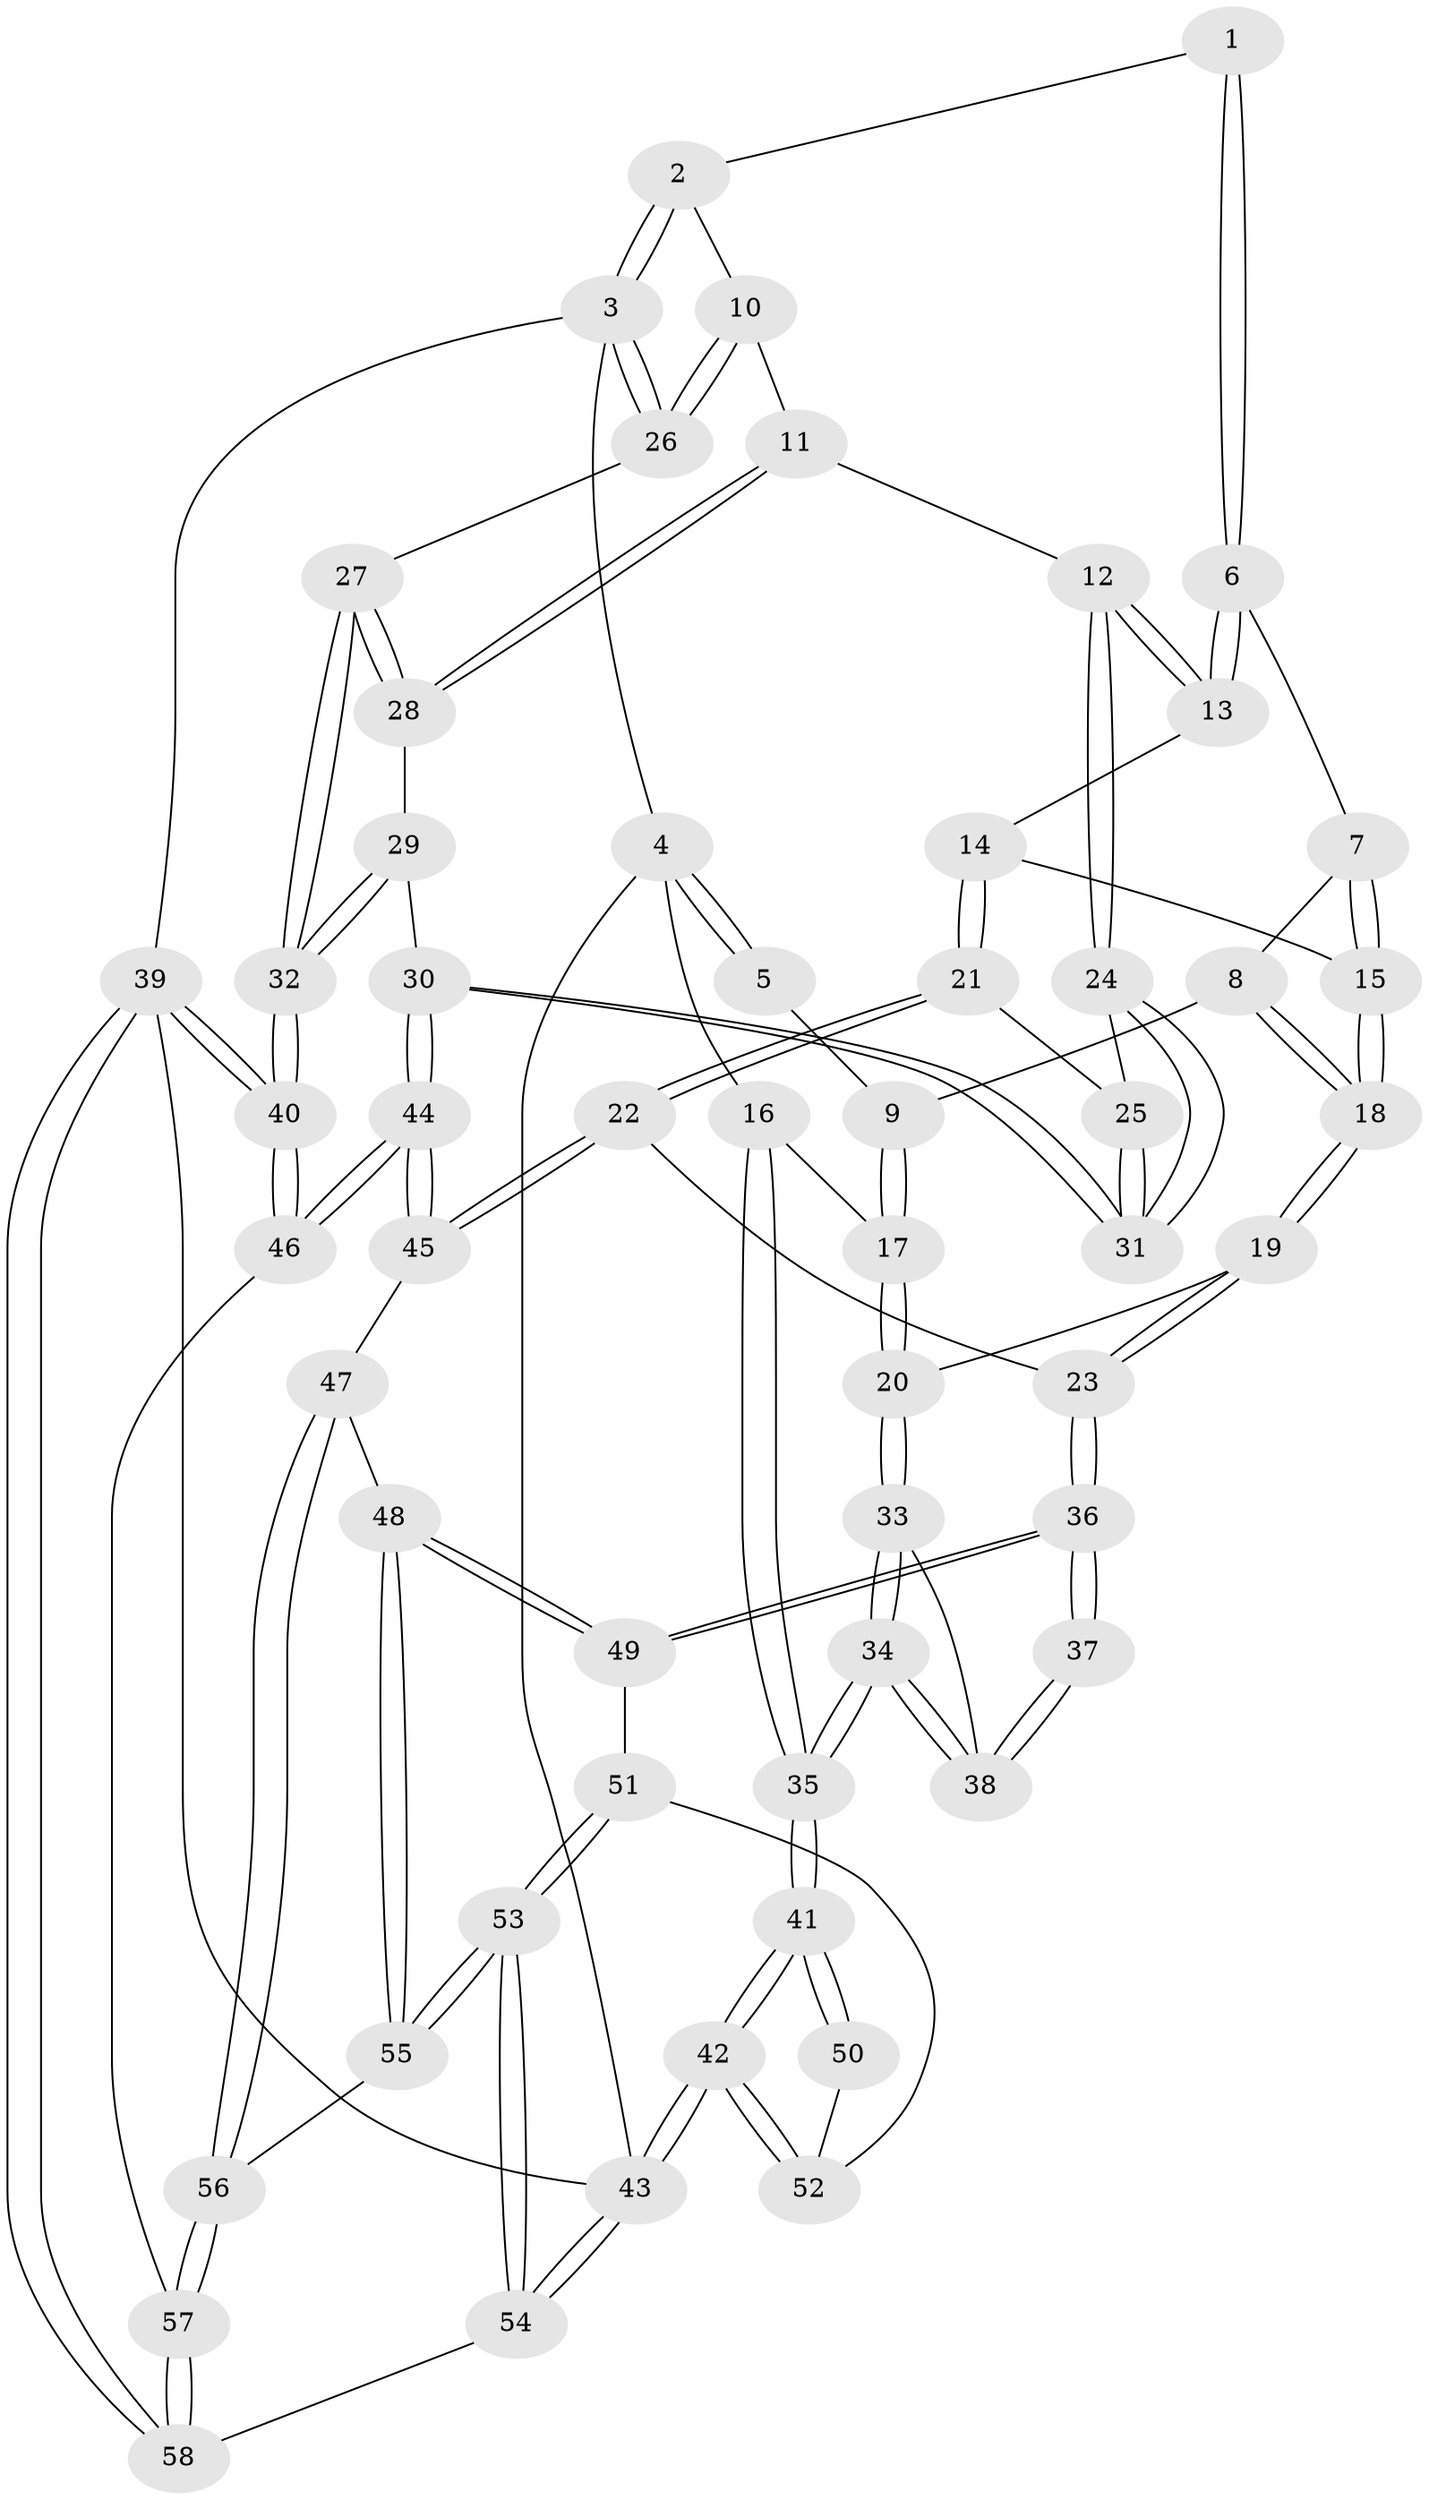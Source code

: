 // coarse degree distribution, {5: 0.45, 8: 0.025, 4: 0.225, 3: 0.125, 6: 0.125, 2: 0.025, 7: 0.025}
// Generated by graph-tools (version 1.1) at 2025/21/03/04/25 18:21:11]
// undirected, 58 vertices, 142 edges
graph export_dot {
graph [start="1"]
  node [color=gray90,style=filled];
  1 [pos="+0.4834293406362112+0"];
  2 [pos="+0.55885261594679+0"];
  3 [pos="+1+0"];
  4 [pos="+0+0"];
  5 [pos="+0.308958849671941+0"];
  6 [pos="+0.44219023408800173+0.00284558924561857"];
  7 [pos="+0.383891790271492+0.10111103532132226"];
  8 [pos="+0.31703688061772495+0.17931241607337992"];
  9 [pos="+0.20694675126360892+0.15139823355475165"];
  10 [pos="+0.7466040839495094+0.20857140106104577"];
  11 [pos="+0.7453103575794329+0.21944504588587074"];
  12 [pos="+0.7406277560428026+0.22296466601208687"];
  13 [pos="+0.5117792037016891+0.28204817178860203"];
  14 [pos="+0.5042392236354181+0.2876600048219595"];
  15 [pos="+0.4679544802025274+0.290214677409213"];
  16 [pos="+0+0"];
  17 [pos="+0.10800030291850922+0.20351053182588852"];
  18 [pos="+0.3706282397312346+0.3091221898234207"];
  19 [pos="+0.3615978840071275+0.3194963411268402"];
  20 [pos="+0.16320656846893342+0.3748712741145855"];
  21 [pos="+0.5346573077652375+0.49135843840604776"];
  22 [pos="+0.48028437531236806+0.5323819992695389"];
  23 [pos="+0.40326775994084885+0.5494447444903732"];
  24 [pos="+0.73218841173186+0.24739382876498403"];
  25 [pos="+0.577338666206079+0.49236749314752326"];
  26 [pos="+1+0"];
  27 [pos="+1+0.2516362966098408"];
  28 [pos="+0.7858201655622309+0.2553594235029283"];
  29 [pos="+0.8525967388825844+0.3604474889844247"];
  30 [pos="+0.7104345787779263+0.5636345141225079"];
  31 [pos="+0.6953973326416671+0.5471333999492237"];
  32 [pos="+1+0.6084773104363599"];
  33 [pos="+0.1619331520165203+0.3783611149014386"];
  34 [pos="+0+0.5711762446411044"];
  35 [pos="+0+0.621285548977784"];
  36 [pos="+0.3527925495074581+0.5933634949381272"];
  37 [pos="+0.323072318455345+0.5883845581355093"];
  38 [pos="+0.3171847748338061+0.5839710181163684"];
  39 [pos="+1+1"];
  40 [pos="+1+0.8119361244753893"];
  41 [pos="+0+0.7621766341830033"];
  42 [pos="+0+0.8128888998125511"];
  43 [pos="+0+1"];
  44 [pos="+0.7832957858410781+0.7039115219493005"];
  45 [pos="+0.6235090515856438+0.7366831037149012"];
  46 [pos="+0.9674967930621686+0.7781877165004843"];
  47 [pos="+0.5492714307777952+0.7841501988141882"];
  48 [pos="+0.40087741572968577+0.7470142288293637"];
  49 [pos="+0.39863716187116893+0.7435189483235418"];
  50 [pos="+0.24721594008457143+0.6508364222788254"];
  51 [pos="+0.22048519130245411+0.7734619364851992"];
  52 [pos="+0.21652213282261115+0.7713713368343597"];
  53 [pos="+0.3010746578163602+0.9439044407312766"];
  54 [pos="+0.22092436949668806+1"];
  55 [pos="+0.34708208488497155+0.872484282829215"];
  56 [pos="+0.5465493917149336+0.9129790166376687"];
  57 [pos="+0.5568768615362794+0.9867609365862378"];
  58 [pos="+0.5049063945888994+1"];
  1 -- 2;
  1 -- 6;
  1 -- 6;
  2 -- 3;
  2 -- 3;
  2 -- 10;
  3 -- 4;
  3 -- 26;
  3 -- 26;
  3 -- 39;
  4 -- 5;
  4 -- 5;
  4 -- 16;
  4 -- 43;
  5 -- 9;
  6 -- 7;
  6 -- 13;
  6 -- 13;
  7 -- 8;
  7 -- 15;
  7 -- 15;
  8 -- 9;
  8 -- 18;
  8 -- 18;
  9 -- 17;
  9 -- 17;
  10 -- 11;
  10 -- 26;
  10 -- 26;
  11 -- 12;
  11 -- 28;
  11 -- 28;
  12 -- 13;
  12 -- 13;
  12 -- 24;
  12 -- 24;
  13 -- 14;
  14 -- 15;
  14 -- 21;
  14 -- 21;
  15 -- 18;
  15 -- 18;
  16 -- 17;
  16 -- 35;
  16 -- 35;
  17 -- 20;
  17 -- 20;
  18 -- 19;
  18 -- 19;
  19 -- 20;
  19 -- 23;
  19 -- 23;
  20 -- 33;
  20 -- 33;
  21 -- 22;
  21 -- 22;
  21 -- 25;
  22 -- 23;
  22 -- 45;
  22 -- 45;
  23 -- 36;
  23 -- 36;
  24 -- 25;
  24 -- 31;
  24 -- 31;
  25 -- 31;
  25 -- 31;
  26 -- 27;
  27 -- 28;
  27 -- 28;
  27 -- 32;
  27 -- 32;
  28 -- 29;
  29 -- 30;
  29 -- 32;
  29 -- 32;
  30 -- 31;
  30 -- 31;
  30 -- 44;
  30 -- 44;
  32 -- 40;
  32 -- 40;
  33 -- 34;
  33 -- 34;
  33 -- 38;
  34 -- 35;
  34 -- 35;
  34 -- 38;
  34 -- 38;
  35 -- 41;
  35 -- 41;
  36 -- 37;
  36 -- 37;
  36 -- 49;
  36 -- 49;
  37 -- 38;
  37 -- 38;
  39 -- 40;
  39 -- 40;
  39 -- 58;
  39 -- 58;
  39 -- 43;
  40 -- 46;
  40 -- 46;
  41 -- 42;
  41 -- 42;
  41 -- 50;
  41 -- 50;
  42 -- 43;
  42 -- 43;
  42 -- 52;
  42 -- 52;
  43 -- 54;
  43 -- 54;
  44 -- 45;
  44 -- 45;
  44 -- 46;
  44 -- 46;
  45 -- 47;
  46 -- 57;
  47 -- 48;
  47 -- 56;
  47 -- 56;
  48 -- 49;
  48 -- 49;
  48 -- 55;
  48 -- 55;
  49 -- 51;
  50 -- 52;
  51 -- 52;
  51 -- 53;
  51 -- 53;
  53 -- 54;
  53 -- 54;
  53 -- 55;
  53 -- 55;
  54 -- 58;
  55 -- 56;
  56 -- 57;
  56 -- 57;
  57 -- 58;
  57 -- 58;
}
